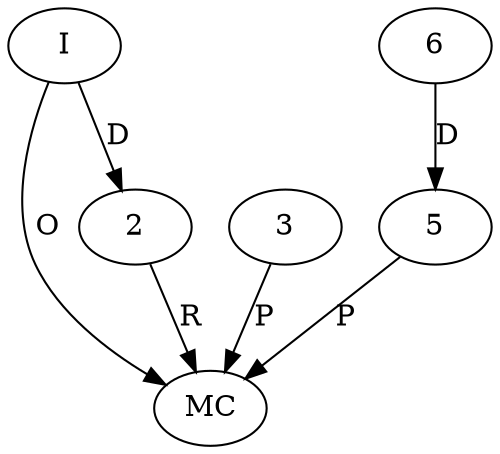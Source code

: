 digraph "AUG" {

  1 [ label="MC" s="append()" t="EqualsBuilder" l="782" ];
  2 [ t="EqualsBuilder" n="dummy_" ];
  3 [ t="int[]" n="array2" ];
  4 [ label="I" t="EqualsBuilder" l="782" ];
  5 [ t="float[]" n="array2" ];
  6 [ t="int[]" n="array2" ];
  4 -> 1 [ label="O" ];
  3 -> 1 [ label="P" ];
  5 -> 1 [ label="P" ];
  2 -> 1 [ label="R" ];
  4 -> 2 [ label="D" ];
  6 -> 5 [ label="D" ];
}
